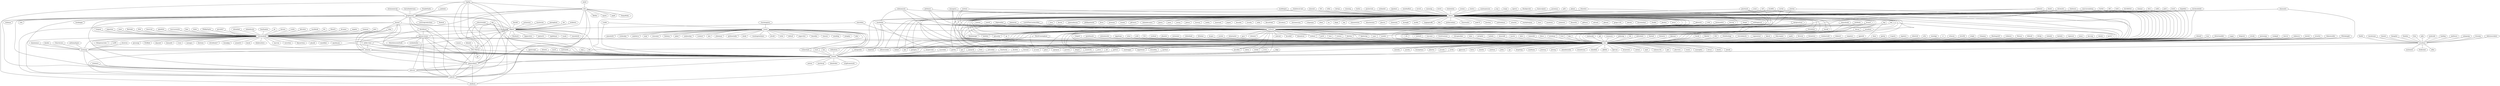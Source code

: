 strict graph Github {
	saucelabs -- dcolish	 [weight=5];
	trenton -- notbenh	 [weight=1];
	reductivelabs -- blkperl	 [weight=1];
	reductivelabs -- "PSU-TheCat"	 [weight=1];
	shlomif -- leto	 [weight=1];
	pmichaud -- notbenh	 [weight=1];
	pmichaud -- theory	 [weight=1];
	pmichaud -- leto	 [weight=1];
	tmtmtmtm -- theory	 [weight=3];
	sykopomp -- wraithan	 [weight=3];
	tsee -- leto	 [weight=2];
	rcoder -- ramen	 [weight=1];
	rcoder -- dcolish	 [weight=5];
	igrigorik -- dcolish	 [weight=5];
	gisle -- theory	 [weight=1];
	gisle -- leto	 [weight=1];
	schwern -- notbenh	 [weight=1];
	schwern -- theory	 [weight=1];
	schwern -- leto	 [weight=1];
	yanick -- notbenh	 [weight=1];
	cosimo -- theory	 [weight=3];
	dogweather -- notbenh	 [weight=2];
	drewchandler -- leto	 [weight=3];
	charlenopires -- ramen	 [weight=2];
	marcusramberg -- theory	 [weight=1];
	marcusramberg -- leto	 [weight=3];
	gitpan -- notbenh	 [weight=1];
	gitpan -- theory	 [weight=1];
	ramen -- consumer	 [weight=1];
	ramen -- robhudson	 [weight=1];
	ramen -- thelema	 [weight=1];
	ramen -- jaked	 [weight=3];
	ramen -- andymckay	 [weight=1];
	ramen -- vsedach	 [weight=1];
	ramen -- alex	 [weight=1];
	ramen -- jrbeeman	 [weight=3];
	ramen -- pythonchelle	 [weight=1];
	ramen -- zbskii	 [weight=2];
	ramen -- washingtontimes	 [weight=1];
	ramen -- alwold	 [weight=3];
	ramen -- twilio	 [weight=1];
	ramen -- defnull	 [weight=1];
	ramen -- angavrilov	 [weight=1];
	ramen -- benatkin	 [weight=3];
	ramen -- webiest	 [weight=3];
	ramen -- simonw	 [weight=1];
	ramen -- minddog	 [weight=3];
	ramen -- jwiegley	 [weight=1];
	ramen -- mfp	 [weight=1];
	ramen -- zvart	 [weight=1];
	ramen -- schmichael	 [weight=1];
	ramen -- dcolish	 [weight=3];
	ramen -- jamesbritt	 [weight=1];
	ramen -- richhickey	 [weight=1];
	ramen -- andyferra	 [weight=3];
	ramen -- miql	 [weight=3];
	statico -- theory	 [weight=2];
	Eelis -- dcolish	 [weight=5];
	eday -- chromakode	 [weight=2];
	eday -- cboylan	 [weight=1];
	ody -- blkperl	 [weight=1];
	ody -- "PSU-TheCat"	 [weight=1];
	ody -- dcolish	 [weight=5];
	ody -- genericfinch	 [weight=1];
	ody -- arik181	 [weight=3];
	angelov -- chromakode	 [weight=2];
	yappo -- leto	 [weight=1];
	sandrajuessen -- theory	 [weight=2];
	miyagawa -- notbenh	 [weight=3];
	miyagawa -- theory	 [weight=3];
	miyagawa -- leto	 [weight=3];
	bruenig -- wraithan	 [weight=1];
	logdog -- blkperl	 [weight=3];
	logdog -- greghaynes	 [weight=3];
	logdog -- drd	 [weight=3];
	logdog -- "PSU-TheCat"	 [weight=3];
	logdog -- dcolish	 [weight=3];
	logdog -- genericfinch	 [weight=3];
	logdog -- adevore	 [weight=2];
	logdog -- arik181	 [weight=3];
	barbie -- theory	 [weight=3];
	barbie -- leto	 [weight=2];
	abh -- theory	 [weight=1];
	abh -- leto	 [weight=1];
	selenamarie -- notbenh	 [weight=3];
	selenamarie -- markwkm	 [weight=3];
	selenamarie -- theory	 [weight=3];
	selenamarie -- leto	 [weight=3];
	amiel -- drd	 [weight=3];
	melo -- theory	 [weight=3];
	melo -- leto	 [weight=1];
	sartak -- notbenh	 [weight=3];
	sartak -- theory	 [weight=3];
	sartak -- leto	 [weight=3];
	masterzen -- blkperl	 [weight=2];
	tokuhirom -- notbenh	 [weight=2];
	benprew -- leto	 [weight=3];
	atrodo -- leto	 [weight=1];
	posixninja -- leto	 [weight=1];
	szabgab -- leto	 [weight=1];
	jcap -- theory	 [weight=3];
	rbuels -- notbenh	 [weight=1];
	rbuels -- theory	 [weight=3];
	rbuels -- leto	 [weight=3];
	ioerror -- leto	 [weight=1];
	davidfetter -- theory	 [weight=1];
	davidfetter -- leto	 [weight=1];
	sungo -- theory	 [weight=3];
	nperez -- theory	 [weight=1];
	sekimura -- leto	 [weight=2];
	MarkJaroski -- theory	 [weight=1];
	treeman -- chromakode	 [weight=2];
	mitsuhiko -- dcolish	 [weight=5];
	SamuraiJack -- theory	 [weight=1];
	jlawler -- leto	 [weight=1];
	jvoorhis -- leto	 [weight=3];
	drd -- ddollar	 [weight=3];
	drd -- blkperl	 [weight=3];
	drd -- greghaynes	 [weight=3];
	drd -- mpstx	 [weight=2];
	drd -- jnpdx	 [weight=3];
	drd -- chromakode	 [weight=3];
	drd -- dcolish	 [weight=3];
	drd -- TampaRuby	 [weight=2];
	drd -- genericfinch	 [weight=3];
	drd -- adevore	 [weight=3];
	drd -- arik181	 [weight=3];
	lukasmueller -- leto	 [weight=3];
	Whiteknight -- leto	 [weight=3];
	obra -- theory	 [weight=1];
	obra -- leto	 [weight=1];
	pnts -- chromakode	 [weight=2];
	bioperl -- leto	 [weight=1];
	rafl -- notbenh	 [weight=3];
	rafl -- theory	 [weight=3];
	rafl -- leto	 [weight=1];
	"shadowcat-mst" -- notbenh	 [weight=1];
	"shadowcat-mst" -- theory	 [weight=1];
	andk -- theory	 [weight=1];
	andk -- leto	 [weight=1];
	deliciousrobots -- wraithan	 [weight=1];
	jasonmay -- theory	 [weight=1];
	vezquex -- chromakode	 [weight=2];
	qdw -- theory	 [weight=1];
	quietfanatic -- leto	 [weight=1];
	papachan -- chromakode	 [weight=2];
	jonlimle -- greghaynes	 [weight=1];
	jhannah -- theory	 [weight=1];
	petdance -- notbenh	 [weight=3];
	petdance -- theory	 [weight=3];
	petdance -- leto	 [weight=1];
	aubombarely -- leto	 [weight=3];
	eggyknap -- leto	 [weight=1];
	pmenglund -- blkperl	 [weight=3];
	zolan -- leto	 [weight=2];
	LastOfTheCarelessMen -- notbenh	 [weight=1];
	nixer -- chromakode	 [weight=2];
	rblackwe -- notbenh	 [weight=1];
	rblackwe -- theory	 [weight=3];
	TomHarke -- dcolish	 [weight=5];
	jshirley -- notbenh	 [weight=3];
	jshirley -- theory	 [weight=1];
	jshirley -- leto	 [weight=1];
	Xof -- theory	 [weight=1];
	ashb -- leto	 [weight=1];
	Ralith -- wraithan	 [weight=1];
	claesjac -- theory	 [weight=1];
	claesjac -- leto	 [weight=1];
	kraih -- theory	 [weight=3];
	kraih -- leto	 [weight=3];
	Util -- leto	 [weight=2];
	rolfm -- theory	 [weight=1];
	cardinal -- leto	 [weight=1];
	dagolden -- theory	 [weight=3];
	dagolden -- leto	 [weight=3];
	phaylon -- leto	 [weight=1];
	autonome -- leto	 [weight=1];
	lak -- blkperl	 [weight=1];
	dertyp -- theory	 [weight=3];
	robholland -- leto	 [weight=1];
	littledan -- leto	 [weight=1];
	Acajou -- leto	 [weight=1];
	bschmalhofer -- theory	 [weight=1];
	bschmalhofer -- leto	 [weight=1];
	alanszlosek -- notbenh	 [weight=2];
	alanszlosek -- leto	 [weight=2];
	sharyanto -- theory	 [weight=2];
	sharyanto -- leto	 [weight=2];
	brennannovak -- greghaynes	 [weight=3];
	arowla -- leto	 [weight=2];
	adamtaylor -- leto	 [weight=2];
	yestech -- leto	 [weight=3];
	soycamo -- leto	 [weight=1];
	slanning -- theory	 [weight=1];
	hail2u -- theory	 [weight=2];
	paulorrock -- theory	 [weight=1];
	ashleydev -- theory	 [weight=2];
	BioGeek -- chromakode	 [weight=2];
	mackstann -- wraithan	 [weight=1];
	harrythedevman -- greghaynes	 [weight=2];
	ScottGarman -- leto	 [weight=1];
	ewilhelm -- notbenh	 [weight=1];
	ewilhelm -- leto	 [weight=1];
	jtpalmer -- theory	 [weight=2];
	meatballhat -- theory	 [weight=2];
	audreyt -- notbenh	 [weight=1];
	audreyt -- theory	 [weight=1];
	audreyt -- leto	 [weight=1];
	chiragmatkar -- leto	 [weight=2];
	mroch -- theory	 [weight=1];
	brunoV -- notbenh	 [weight=3];
	brunoV -- leto	 [weight=3];
	lukec -- leto	 [weight=1];
	perlpilot -- leto	 [weight=2];
	hallettj -- leto	 [weight=3];
	chromatic -- notbenh	 [weight=1];
	chromatic -- theory	 [weight=1];
	chromatic -- leto	 [weight=1];
	dap -- notbenh	 [weight=3];
	dap -- leto	 [weight=3];
	ahazred8 -- leto	 [weight=2];
	rflint -- chromakode	 [weight=1];
	nicklewis -- blkperl	 [weight=2];
	moritz -- leto	 [weight=1];
	szymong -- theory	 [weight=2];
	acme -- theory	 [weight=1];
	acme -- leto	 [weight=1];
	ekiru -- leto	 [weight=1];
	bmeinl -- wraithan	 [weight=1];
	bradfitz -- theory	 [weight=1];
	bradfitz -- leto	 [weight=1];
	ramereth -- leto	 [weight=3];
	doublec -- dcolish	 [weight=5];
	dhoss -- leto	 [weight=1];
	timbunce -- theory	 [weight=1];
	timbunce -- leto	 [weight=1];
	umitanuki -- leto	 [weight=2];
	gfx -- leto	 [weight=3];
	brewt -- theory	 [weight=1];
	fseoane -- dcolish	 [weight=5];
	DavidS -- blkperl	 [weight=1];
	tenorviol -- chromakode	 [weight=2];
	maddingue -- notbenh	 [weight=2];
	maddingue -- theory	 [weight=3];
	PurplePanda -- greghaynes	 [weight=2];
	kender -- zacharyp	 [weight=1];
	theory -- rjray	 [weight=3];
	theory -- Aurich	 [weight=1];
	theory -- chrisdolan	 [weight=1];
	theory -- jamesaduncan	 [weight=3];
	theory -- jhelwig	 [weight=3];
	theory -- phillipadsmith	 [weight=3];
	theory -- jfrost	 [weight=1];
	theory -- notbenh	 [weight=3];
	theory -- jeremiah	 [weight=2];
	theory -- reneeb	 [weight=2];
	theory -- bestpractical	 [weight=1];
	theory -- "jeff-davis"	 [weight=1];
	theory -- c9s	 [weight=2];
	theory -- mhendersonco	 [weight=3];
	theory -- jquery	 [weight=1];
	theory -- jamis	 [weight=1];
	theory -- zostay	 [weight=2];
	theory -- petere	 [weight=1];
	theory -- pfenwick	 [weight=1];
	theory -- turoczy	 [weight=1];
	theory -- raelity	 [weight=1];
	theory -- maxclark	 [weight=1];
	theory -- bingos	 [weight=3];
	theory -- nothingmuch	 [weight=3];
	theory -- gugod	 [weight=3];
	theory -- masak	 [weight=1];
	theory -- beaudet	 [weight=1];
	theory -- zrusilla	 [weight=2];
	theory -- fhelmberger	 [weight=2];
	theory -- xzilla	 [weight=1];
	theory -- KevinField	 [weight=1];
	theory -- bricoleurs	 [weight=1];
	theory -- chrismessina	 [weight=1];
	theory -- schparque	 [weight=2];
	theory -- cdent	 [weight=1];
	theory -- wu	 [weight=3];
	theory -- elijah	 [weight=2];
	theory -- zby	 [weight=2];
	theory -- exodist	 [weight=2];
	theory -- simonwistow	 [weight=1];
	theory -- datacharmer	 [weight=3];
	theory -- jrockway	 [weight=3];
	theory -- Ovid	 [weight=3];
	theory -- gharris	 [weight=1];
	theory -- clonezone	 [weight=1];
	theory -- kcowgill	 [weight=3];
	theory -- hdp	 [weight=1];
	theory -- webiest	 [weight=2];
	theory -- muldis	 [weight=3];
	theory -- happygiraffe	 [weight=3];
	theory -- dha	 [weight=1];
	theory -- joshmcadams	 [weight=3];
	theory -- samv	 [weight=3];
	theory -- renormalist	 [weight=1];
	theory -- node79	 [weight=1];
	theory -- brechea	 [weight=2];
	theory -- stevan	 [weight=1];
	theory -- socialtext	 [weight=1];
	theory -- leto	 [weight=3];
	theory -- igal	 [weight=1];
	theory -- openjsan	 [weight=1];
	theory -- natfriedman	 [weight=1];
	theory -- particle	 [weight=1];
	theory -- dcolish	 [weight=2];
	theory -- bobtfish	 [weight=1];
	theory -- ocharles	 [weight=3];
	theory -- snarkyboojum	 [weight=2];
	theory -- claco	 [weight=1];
	theory -- markstos	 [weight=1];
	theory -- arcanez	 [weight=3];
	theory -- gbarr	 [weight=1];
	theory -- alanhaggai	 [weight=2];
	theory -- gorthx	 [weight=3];
	theory -- sodabrew	 [weight=1];
	theory -- lboaretto	 [weight=2];
	theory -- giftnuss	 [weight=1];
	theory -- adrianh	 [weight=1];
	theory -- ingydotnet	 [weight=3];
	theory -- perigrin	 [weight=3];
	theory -- pkeane	 [weight=2];
	theory -- Abigail	 [weight=3];
	theory -- pdcawley	 [weight=1];
	theory -- ap	 [weight=3];
	theory -- gregs1104	 [weight=1];
	theory -- tobrien	 [weight=2];
	theory -- hissohathair	 [weight=3];
	theory -- chipdude	 [weight=1];
	theory -- allisonrandal	 [weight=1];
	theory -- jlavallee	 [weight=3];
	theory -- Stubbs	 [weight=1];
	theory -- jberkus	 [weight=1];
	theory -- AndyA	 [weight=3];
	theory -- rjbs	 [weight=3];
	theory -- larrys	 [weight=2];
	nothingmuch -- notbenh	 [weight=3];
	nothingmuch -- leto	 [weight=3];
	mmrobins -- blkperl	 [weight=1];
	mmrobins -- leto	 [weight=2];
	xsawyerx -- leto	 [weight=1];
	ssteinerx -- adevore	 [weight=1];
	scooterXL -- dcolish	 [weight=5];
	bingos -- notbenh	 [weight=2];
	bingos -- leto	 [weight=3];
	opie4624 -- chromakode	 [weight=2];
	ClearAccess -- zacharyp	 [weight=1];
	plobsing -- leto	 [weight=1];
	bak -- notbenh	 [weight=2];
	bak -- leto	 [weight=1];
	marcuswestin -- chromakode	 [weight=1];
	fiam -- chromakode	 [weight=2];
	L34h -- notbenh	 [weight=2];
	greghaynes -- blkperl	 [weight=3];
	greghaynes -- davidlazar	 [weight=3];
	greghaynes -- slubman	 [weight=2];
	greghaynes -- srbs	 [weight=2];
	greghaynes -- hunner	 [weight=1];
	greghaynes -- "spencer-krum"	 [weight=2];
	greghaynes -- chromakode	 [weight=3];
	greghaynes -- zacharyp	 [weight=3];
	greghaynes -- txwikinger	 [weight=2];
	greghaynes -- reverseproductions	 [weight=2];
	greghaynes -- cboylan	 [weight=2];
	greghaynes -- dcolish	 [weight=3];
	greghaynes -- genericfinch	 [weight=3];
	greghaynes -- adevore	 [weight=3];
	greghaynes -- Madork	 [weight=1];
	greghaynes -- arik181	 [weight=3];
	greghaynes -- ckolbeck	 [weight=3];
	anthonydupre -- zacharyp	 [weight=1];
	carlasouza -- blkperl	 [weight=3];
	ihh -- leto	 [weight=3];
	peterkeen -- leto	 [weight=1];
	rtyler -- chromakode	 [weight=3];
	hunner -- blkperl	 [weight=1];
	hunner -- chromakode	 [weight=1];
	hunner -- "PSU-TheCat"	 [weight=1];
	hunner -- cboylan	 [weight=1];
	hunner -- dcolish	 [weight=3];
	hunner -- genericfinch	 [weight=1];
	hunner -- arik181	 [weight=3];
	fayland -- leto	 [weight=3];
	botanica -- leto	 [weight=2];
	jkeenan -- leto	 [weight=1];
	jek -- dcolish	 [weight=5];
	bacek -- leto	 [weight=3];
	PhillipTaylor -- chromakode	 [weight=1];
	bkeeler -- leto	 [weight=1];
	rlb3 -- leto	 [weight=1];
	pfenwick -- notbenh	 [weight=3];
	pfenwick -- leto	 [weight=1];
	cthulhuology -- leto	 [weight=1];
	kcomandich -- notbenh	 [weight=1];
	davidlazar -- "spencer-krum"	 [weight=8];
	davidlazar -- zacharyp	 [weight=1];
	davidlazar -- dcolish	 [weight=5];
	davidlazar -- arik181	 [weight=3];
	markwkm -- jhelwig	 [weight=2];
	markwkm -- notbenh	 [weight=3];
	markwkm -- mhagander	 [weight=1];
	markwkm -- dcolish	 [weight=3];
	markwkm -- gorthx	 [weight=1];
	stevedekorte -- leto	 [weight=1];
	spitters -- dcolish	 [weight=5];
	pyro2927 -- chromakode	 [weight=2];
	c9s -- leto	 [weight=3];
	mythryl -- dcolish	 [weight=5];
	bestpractical -- notbenh	 [weight=1];
	bestpractical -- leto	 [weight=1];
	cognominal -- leto	 [weight=3];
	fglock -- leto	 [weight=1];
	cdzombak -- chromakode	 [weight=2];
	adamdicarlo -- chromakode	 [weight=2];
	"http-engine" -- leto	 [weight=1];
	timepilot -- wraithan	 [weight=2];
	japhb -- leto	 [weight=1];
	SeaShadow -- chromakode	 [weight=2];
	jxl -- chromakode	 [weight=2];
	fictorial -- leto	 [weight=1];
	manos -- "PSU-TheCat"	 [weight=2];
	bdaniel -- "PSU-TheCat"	 [weight=2];
	avsm -- dcolish	 [weight=5];
	davorg -- notbenh	 [weight=1];
	notbenh -- bpetering	 [weight=1];
	notbenh -- jhelwig	 [weight=2];
	notbenh -- perl6	 [weight=1];
	notbenh -- fhelmberger	 [weight=2];
	notbenh -- tene	 [weight=1];
	notbenh -- exodist	 [weight=3];
	notbenh -- jrockway	 [weight=3];
	notbenh -- Ovid	 [weight=1];
	notbenh -- hdp	 [weight=1];
	notbenh -- webiest	 [weight=2];
	notbenh -- android	 [weight=1];
	notbenh -- samv	 [weight=1];
	notbenh -- cowens	 [weight=1];
	notbenh -- kscaldef	 [weight=1];
	notbenh -- leto	 [weight=3];
	notbenh -- igal	 [weight=3];
	notbenh -- bdombrow	 [weight=1];
	notbenh -- jchris	 [weight=1];
	notbenh -- dcolish	 [weight=3];
	notbenh -- bobtfish	 [weight=1];
	notbenh -- sukria	 [weight=1];
	notbenh -- arcanez	 [weight=2];
	notbenh -- gbarr	 [weight=1];
	notbenh -- alanhaggai	 [weight=2];
	notbenh -- garu	 [weight=2];
	notbenh -- gorthx	 [weight=2];
	notbenh -- ingydotnet	 [weight=1];
	notbenh -- perigrin	 [weight=2];
	notbenh -- pdcawley	 [weight=1];
	notbenh -- ap	 [weight=1];
	notbenh -- reidab	 [weight=3];
	notbenh -- colomon	 [weight=1];
	notbenh -- jlavallee	 [weight=3];
	notbenh -- AndyA	 [weight=3];
	notbenh -- rjbs	 [weight=1];
	notbenh -- briandfoy	 [weight=1];
	robhudson -- dcolish	 [weight=5];
	blkperl -- "spencer-krum"	 [weight=9];
	blkperl -- chromakode	 [weight=2];
	blkperl -- cmowforth	 [weight=1];
	blkperl -- "PSU-TheCat"	 [weight=3];
	blkperl -- MarkusQ	 [weight=1];
	blkperl -- cboylan	 [weight=3];
	blkperl -- dcolish	 [weight=3];
	blkperl -- eignerchris	 [weight=2];
	blkperl -- genericfinch	 [weight=3];
	blkperl -- adevore	 [weight=2];
	blkperl -- jamtur01	 [weight=1];
	blkperl -- mpdehaan	 [weight=1];
	blkperl -- ryanb	 [weight=1];
	blkperl -- ckolbeck	 [weight=3];
	jhelwig -- leto	 [weight=3];
	briantrice -- leto	 [weight=3];
	davean -- chromakode	 [weight=2];
	rondaarnold -- leto	 [weight=2];
	chrisdolan -- leto	 [weight=1];
	dukon21 -- leto	 [weight=2];
	smpeters -- leto	 [weight=1];
	bpetering -- leto	 [weight=1];
	svnlto -- chromakode	 [weight=2];
	LeifW -- zacharyp	 [weight=1];
	fumbles -- wraithan	 [weight=3];
	odge -- dcolish	 [weight=5];
	masak -- leto	 [weight=1];
	ketralnis -- chromakode	 [weight=3];
	perl6 -- leto	 [weight=1];
	wackbeak -- chromakode	 [weight=3];
	drostron -- zacharyp	 [weight=1];
	agentzh -- leto	 [weight=1];
	btv -- chromakode	 [weight=2];
	MinerX -- chromakode	 [weight=2];
	certik -- dcolish	 [weight=5];
	mhagander -- dcolish	 [weight=5];
	Kiwi -- wraithan	 [weight=1];
	dann -- leto	 [weight=3];
	tene -- leto	 [weight=1];
	agentcoops -- dcolish	 [weight=5];
	pjotrp -- leto	 [weight=1];
	rcaputo -- leto	 [weight=1];
	"spencer-krum" -- "miller-time"	 [weight=2];
	"spencer-krum" -- MostAwesomeDude	 [weight=8];
	"spencer-krum" -- dcolish	 [weight=3];
	"spencer-krum" -- genericfinch	 [weight=2];
	"spencer-krum" -- adevore	 [weight=3];
	"spencer-krum" -- rasikabindoo	 [weight=8];
	"spencer-krum" -- arik181	 [weight=3];
	mpeters -- leto	 [weight=1];
	dsheets -- dcolish	 [weight=5];
	silentrob -- leto	 [weight=1];
	exodist -- leto	 [weight=3];
	al3x -- leto	 [weight=1];
	jelly -- wraithan	 [weight=3];
	zaach -- dcolish	 [weight=5];
	dcramer -- chromakode	 [weight=1];
	WardCunningham -- leto	 [weight=1];
	WardCunningham -- dcolish	 [weight=5];
	mnology -- leto	 [weight=1];
	chromakode -- vreon	 [weight=3];
	chromakode -- "miller-time"	 [weight=8];
	chromakode -- zacharyp	 [weight=2];
	chromakode -- matagus	 [weight=2];
	chromakode -- bterlson	 [weight=3];
	chromakode -- chrisbloom7	 [weight=2];
	chromakode -- breadpig	 [weight=1];
	chromakode -- armed10	 [weight=2];
	chromakode -- koryk	 [weight=1];
	chromakode -- blakewatters	 [weight=3];
	chromakode -- mar1ey	 [weight=2];
	chromakode -- leto	 [weight=2];
	chromakode -- wraithan	 [weight=3];
	chromakode -- cboylan	 [weight=2];
	chromakode -- dcolish	 [weight=3];
	chromakode -- mrevilme	 [weight=2];
	chromakode -- KeyserSosa	 [weight=3];
	chromakode -- adevore	 [weight=3];
	chromakode -- phaufe	 [weight=2];
	chromakode -- muehlber	 [weight=2];
	chromakode -- guydmann	 [weight=2];
	chromakode -- fdd	 [weight=2];
	chromakode -- Pewpewarrows	 [weight=2];
	chromakode -- arik181	 [weight=2];
	chromakode -- picsoung	 [weight=2];
	chromakode -- Pir8Bob	 [weight=2];
	chromakode -- okayzed	 [weight=3];
	chromakode -- hemanth	 [weight=2];
	damienmac -- zacharyp	 [weight=3];
	ct -- leto	 [weight=1];
	jrockway -- leto	 [weight=1];
	schacon -- leto	 [weight=1];
	eric256 -- leto	 [weight=1];
	"miller-time" -- cboylan	 [weight=8];
	"miller-time" -- dcolish	 [weight=3];
	zacharyp -- dcolish	 [weight=3];
	zacharyp -- adevore	 [weight=3];
	zacharyp -- arik181	 [weight=3];
	ashgti -- leto	 [weight=1];
	axedcode -- wraithan	 [weight=3];
	Ovid -- leto	 [weight=1];
	vdanjean -- leto	 [weight=1];
	hdp -- leto	 [weight=1];
	webiest -- leto	 [weight=2];
	floatingatoll -- leto	 [weight=1];
	rodimius -- leto	 [weight=1];
	"PSU-TheCat" -- dcolish	 [weight=7];
	"PSU-TheCat" -- jgr	 [weight=2];
	"PSU-TheCat" -- genericfinch	 [weight=3];
	"PSU-TheCat" -- arik181	 [weight=5];
	Moisan -- leto	 [weight=3];
	Infinoid -- leto	 [weight=1];
	mattam82 -- dcolish	 [weight=5];
	samv -- leto	 [weight=1];
	baddog -- wraithan	 [weight=3];
	illvilja -- leto	 [weight=3];
	mzp -- dcolish	 [weight=5];
	szbalint -- leto	 [weight=1];
	darbelo -- leto	 [weight=3];
	joeDeuce -- wraithan	 [weight=2];
	cspencer -- leto	 [weight=1];
	Joose -- leto	 [weight=1];
	imcraig -- leto	 [weight=3];
	rakudo -- leto	 [weight=1];
	partcl -- leto	 [weight=1];
	stevan -- leto	 [weight=1];
	cowens -- leto	 [weight=1];
	socialtext -- leto	 [weight=1];
	leto -- igal	 [weight=1];
	leto -- gmr	 [weight=1];
	leto -- openjsan	 [weight=1];
	leto -- jburrows	 [weight=2];
	leto -- particle	 [weight=1];
	leto -- tcaine	 [weight=2];
	leto -- jchris	 [weight=1];
	leto -- maxogden	 [weight=1];
	leto -- dcolish	 [weight=3];
	leto -- bricas	 [weight=2];
	leto -- hinrik	 [weight=1];
	leto -- znmeb	 [weight=1];
	leto -- sukria	 [weight=1];
	leto -- nmenda	 [weight=1];
	leto -- anselm	 [weight=1];
	leto -- brampitoyo	 [weight=3];
	leto -- arcanez	 [weight=3];
	leto -- gbarr	 [weight=1];
	leto -- jckarter	 [weight=1];
	leto -- pvande	 [weight=3];
	leto -- alanhaggai	 [weight=3];
	leto -- gorthx	 [weight=3];
	leto -- ggoossen	 [weight=1];
	leto -- berle	 [weight=1];
	leto -- semifor	 [weight=1];
	leto -- anielsen	 [weight=2];
	leto -- jnthn	 [weight=1];
	leto -- agl	 [weight=1];
	leto -- donpdonp	 [weight=1];
	leto -- fdd	 [weight=2];
	leto -- noahhaon	 [weight=1];
	leto -- ingydotnet	 [weight=1];
	leto -- perigrin	 [weight=3];
	leto -- Abigail	 [weight=1];
	leto -- reidab	 [weight=3];
	leto -- jconway	 [weight=1];
	leto -- jeresig	 [weight=1];
	leto -- adamkennedy	 [weight=1];
	leto -- brianleroux	 [weight=1];
	leto -- bubaflub	 [weight=1];
	leto -- cjfields	 [weight=3];
	leto -- fperrad	 [weight=1];
	leto -- chipdude	 [weight=1];
	leto -- allisonrandal	 [weight=1];
	leto -- brianwisti	 [weight=3];
	leto -- jlavallee	 [weight=3];
	leto -- sintaxi	 [weight=1];
	leto -- mj41	 [weight=3];
	leto -- AndyA	 [weight=3];
	leto -- rjbs	 [weight=1];
	leto -- takuma104	 [weight=1];
	leto -- briandfoy	 [weight=1];
	haz -- dcolish	 [weight=5];
	wraithan -- adlai	 [weight=1];
	wraithan -- dcolish	 [weight=3];
	wraithan -- mutenewt	 [weight=2];
	wraithan -- freiksenet	 [weight=2];
	harperreed -- dcolish	 [weight=5];
	zvart -- dcolish	 [weight=5];
	cboylan -- dcolish	 [weight=4];
	cboylan -- genericfinch	 [weight=3];
	cboylan -- arik181	 [weight=3];
	jchris -- dcolish	 [weight=5];
	schmichael -- dcolish	 [weight=5];
	dcolish -- jnorthrup	 [weight=5];
	dcolish -- genericfinch	 [weight=3];
	dcolish -- adevore	 [weight=4];
	dcolish -- idealistdev	 [weight=5];
	dcolish -- snapframework	 [weight=5];
	dcolish -- arik181	 [weight=3];
	dcolish -- ckolbeck	 [weight=3];
	dcolish -- antirez	 [weight=5];
	genericfinch -- adevore	 [weight=2];
	genericfinch -- arik181	 [weight=3];
	genericfinch -- ckolbeck	 [weight=3];
	adevore -- arik181	 [weight=3];
	arik181 -- ckolbeck	 [weight=3];
}
